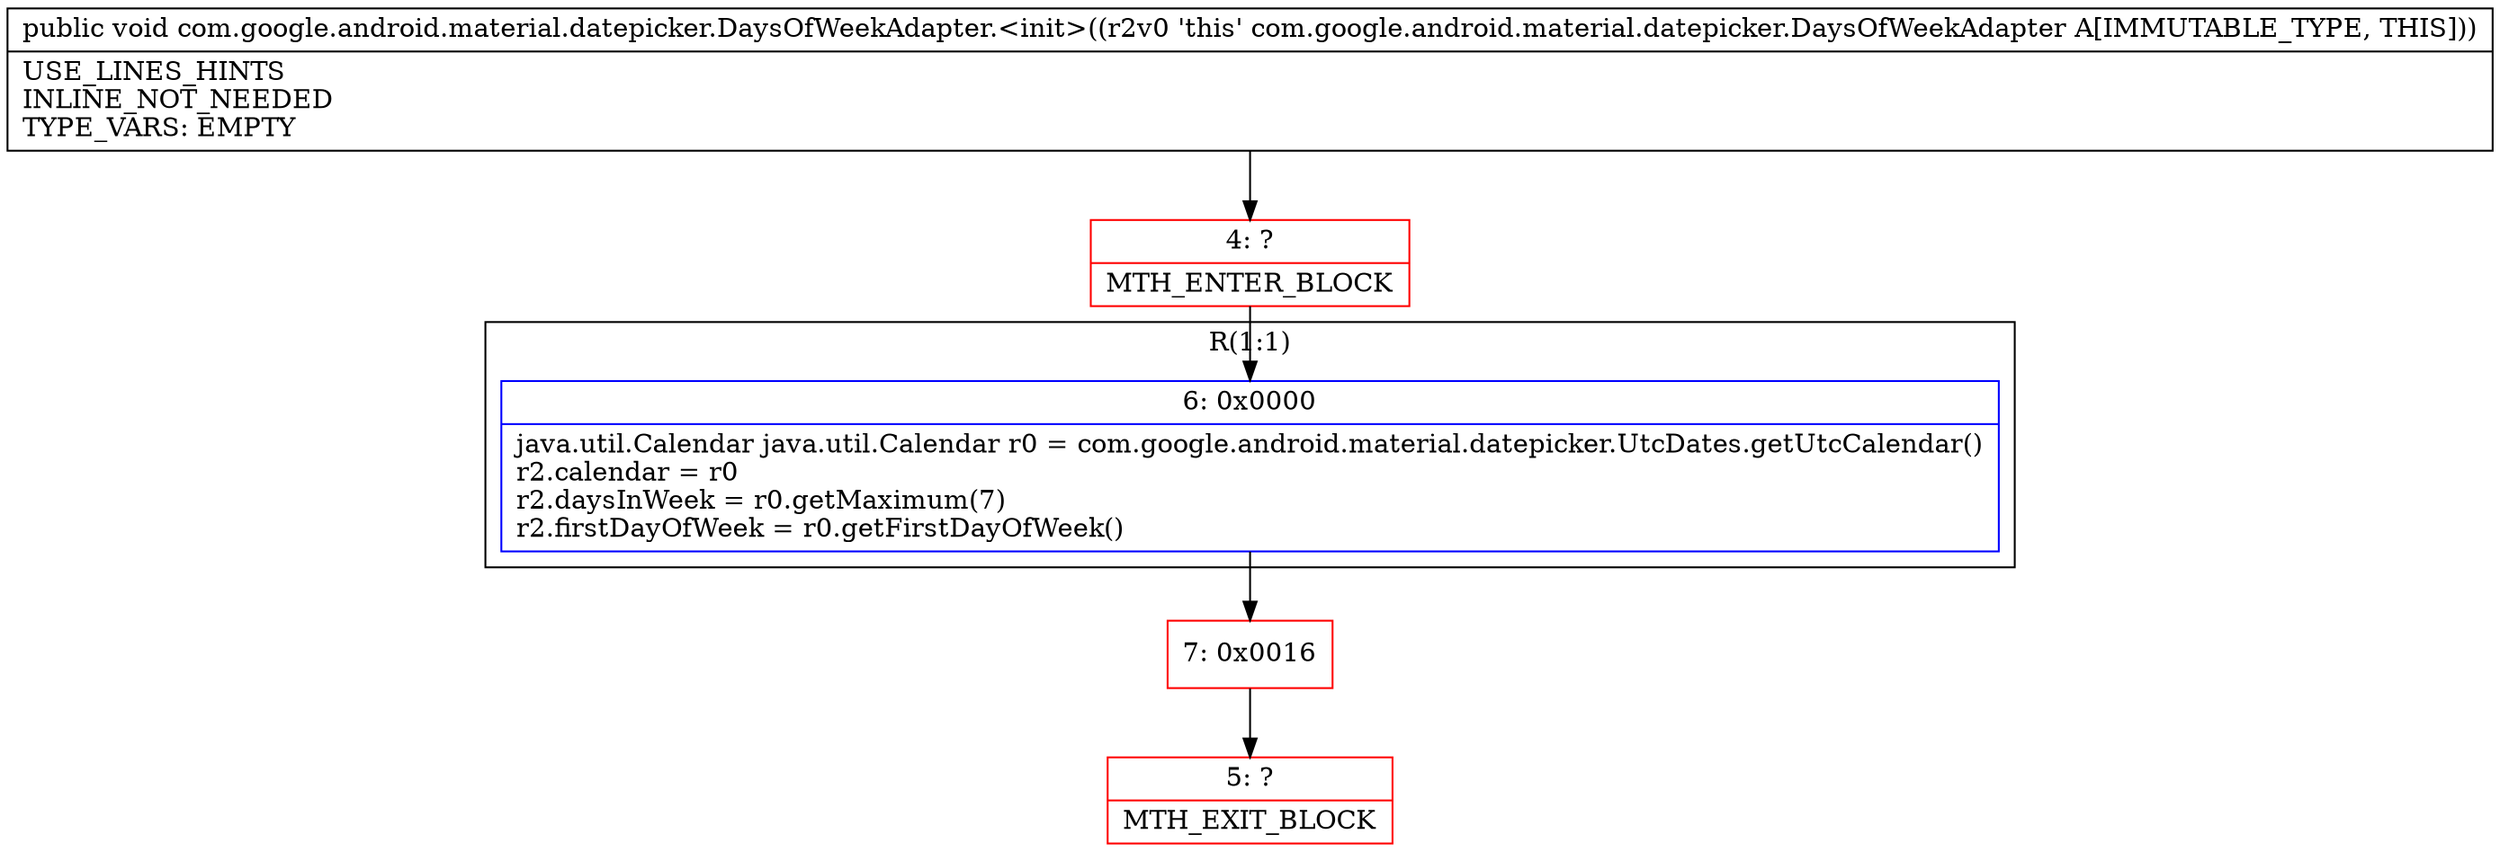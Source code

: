 digraph "CFG forcom.google.android.material.datepicker.DaysOfWeekAdapter.\<init\>()V" {
subgraph cluster_Region_694284799 {
label = "R(1:1)";
node [shape=record,color=blue];
Node_6 [shape=record,label="{6\:\ 0x0000|java.util.Calendar java.util.Calendar r0 = com.google.android.material.datepicker.UtcDates.getUtcCalendar()\lr2.calendar = r0\lr2.daysInWeek = r0.getMaximum(7)\lr2.firstDayOfWeek = r0.getFirstDayOfWeek()\l}"];
}
Node_4 [shape=record,color=red,label="{4\:\ ?|MTH_ENTER_BLOCK\l}"];
Node_7 [shape=record,color=red,label="{7\:\ 0x0016}"];
Node_5 [shape=record,color=red,label="{5\:\ ?|MTH_EXIT_BLOCK\l}"];
MethodNode[shape=record,label="{public void com.google.android.material.datepicker.DaysOfWeekAdapter.\<init\>((r2v0 'this' com.google.android.material.datepicker.DaysOfWeekAdapter A[IMMUTABLE_TYPE, THIS]))  | USE_LINES_HINTS\lINLINE_NOT_NEEDED\lTYPE_VARS: EMPTY\l}"];
MethodNode -> Node_4;Node_6 -> Node_7;
Node_4 -> Node_6;
Node_7 -> Node_5;
}

